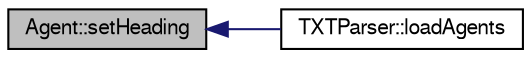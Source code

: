 digraph "Agent::setHeading"
{
  edge [fontname="FreeSans",fontsize="10",labelfontname="FreeSans",labelfontsize="10"];
  node [fontname="FreeSans",fontsize="10",shape=record];
  rankdir="LR";
  Node1 [label="Agent::setHeading",height=0.2,width=0.4,color="black", fillcolor="grey75", style="filled" fontcolor="black"];
  Node1 -> Node2 [dir="back",color="midnightblue",fontsize="10",style="solid",fontname="FreeSans"];
  Node2 [label="TXTParser::loadAgents",height=0.2,width=0.4,color="black", fillcolor="white", style="filled",URL="$class_t_x_t_parser.html#a64f463ea8e1cdbdfff49a4003108dd19",tooltip="Load agents from a .txt file. "];
}
